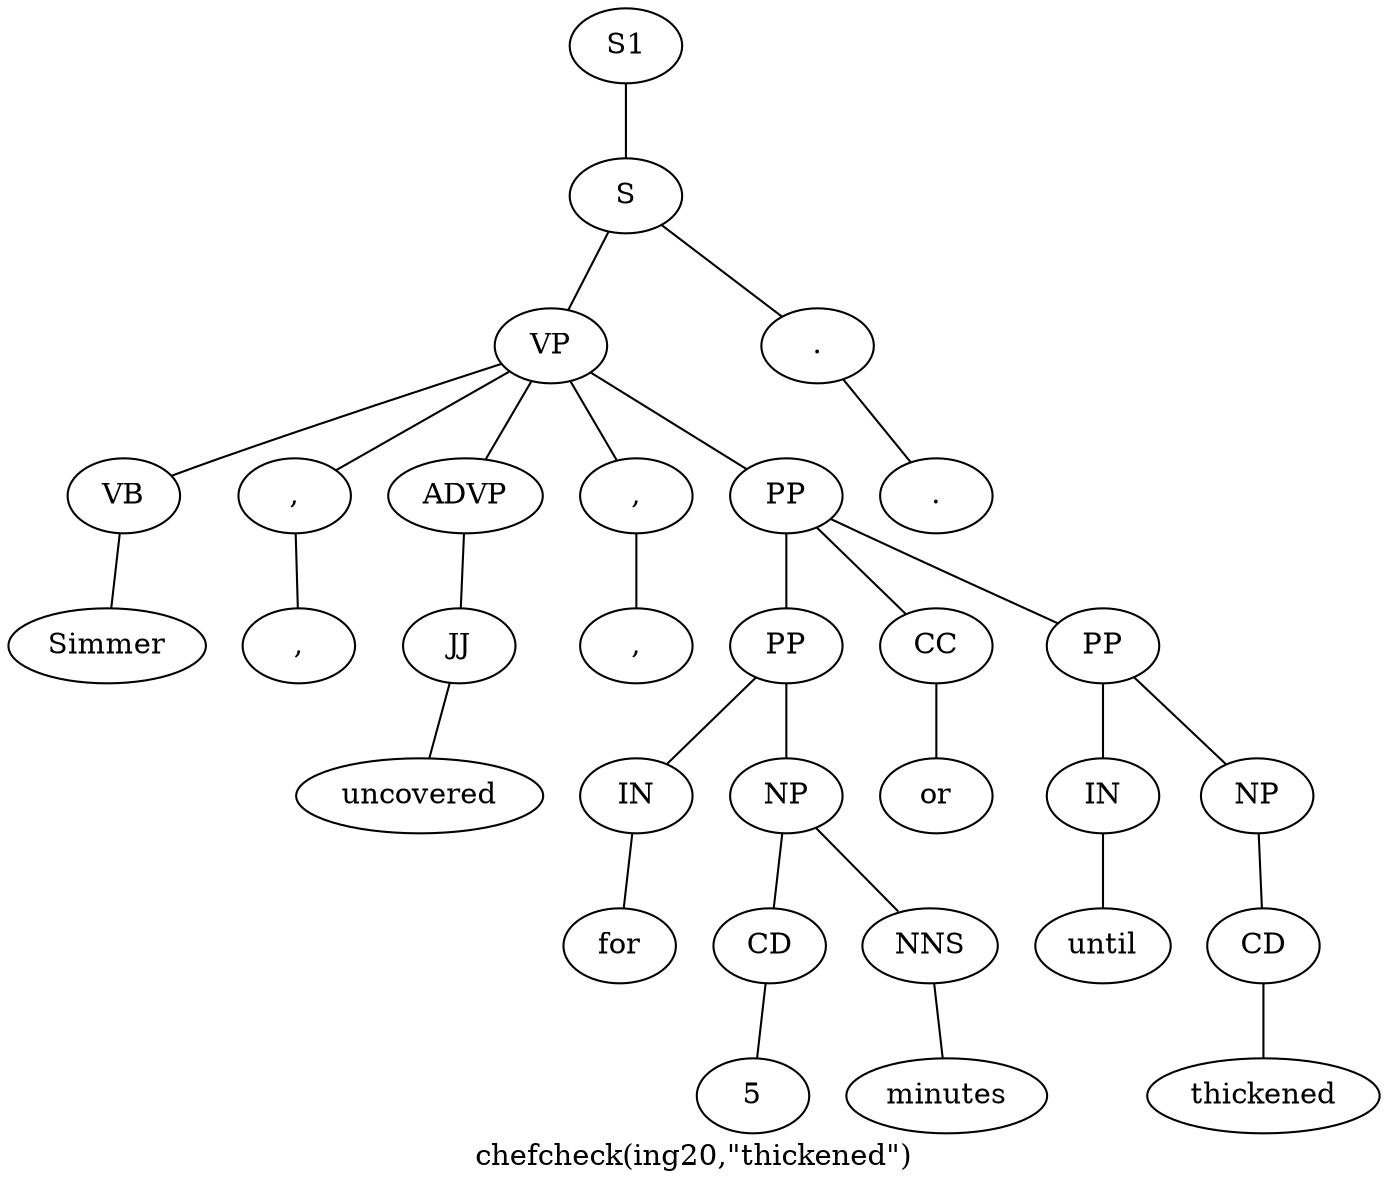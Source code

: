 graph SyntaxGraph {
	label = "chefcheck(ing20,\"thickened\")";
	Node0 [label="S1"];
	Node1 [label="S"];
	Node2 [label="VP"];
	Node3 [label="VB"];
	Node4 [label="Simmer"];
	Node5 [label=","];
	Node6 [label=","];
	Node7 [label="ADVP"];
	Node8 [label="JJ"];
	Node9 [label="uncovered"];
	Node10 [label=","];
	Node11 [label=","];
	Node12 [label="PP"];
	Node13 [label="PP"];
	Node14 [label="IN"];
	Node15 [label="for"];
	Node16 [label="NP"];
	Node17 [label="CD"];
	Node18 [label="5"];
	Node19 [label="NNS"];
	Node20 [label="minutes"];
	Node21 [label="CC"];
	Node22 [label="or"];
	Node23 [label="PP"];
	Node24 [label="IN"];
	Node25 [label="until"];
	Node26 [label="NP"];
	Node27 [label="CD"];
	Node28 [label="thickened"];
	Node29 [label="."];
	Node30 [label="."];

	Node0 -- Node1;
	Node1 -- Node2;
	Node1 -- Node29;
	Node2 -- Node3;
	Node2 -- Node5;
	Node2 -- Node7;
	Node2 -- Node10;
	Node2 -- Node12;
	Node3 -- Node4;
	Node5 -- Node6;
	Node7 -- Node8;
	Node8 -- Node9;
	Node10 -- Node11;
	Node12 -- Node13;
	Node12 -- Node21;
	Node12 -- Node23;
	Node13 -- Node14;
	Node13 -- Node16;
	Node14 -- Node15;
	Node16 -- Node17;
	Node16 -- Node19;
	Node17 -- Node18;
	Node19 -- Node20;
	Node21 -- Node22;
	Node23 -- Node24;
	Node23 -- Node26;
	Node24 -- Node25;
	Node26 -- Node27;
	Node27 -- Node28;
	Node29 -- Node30;
}